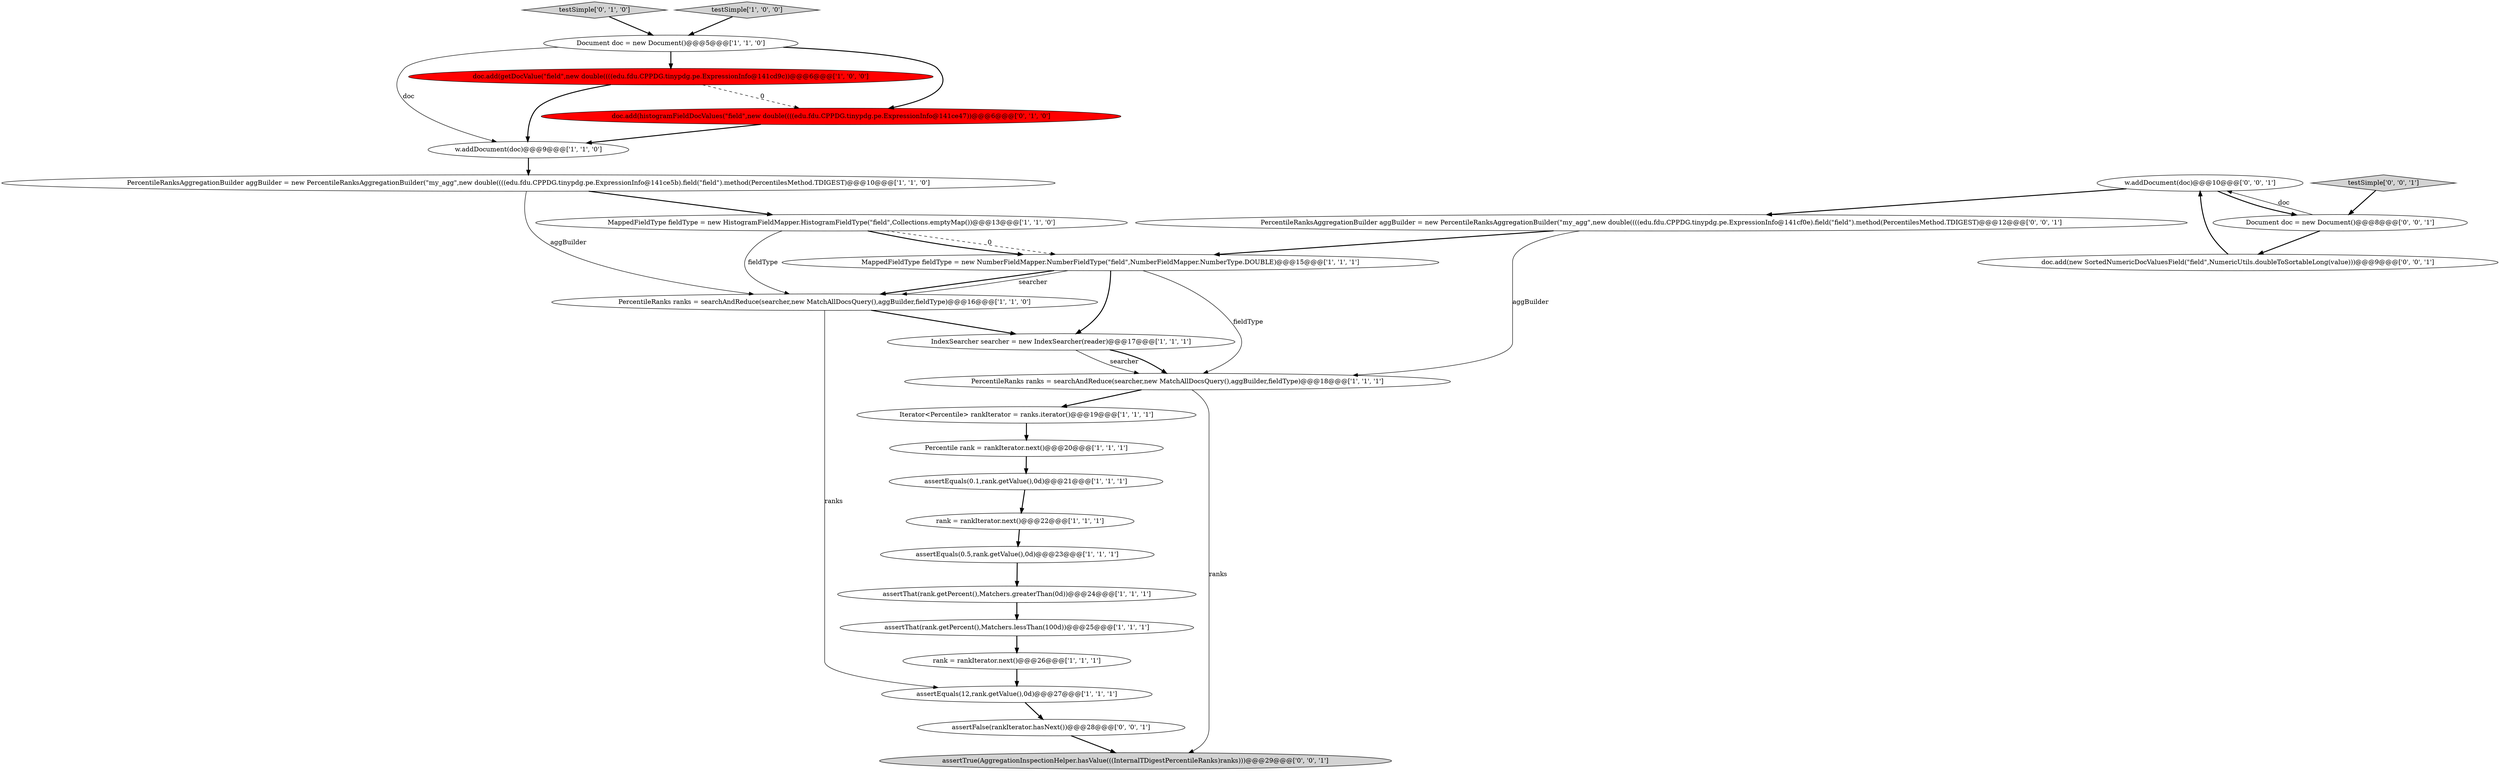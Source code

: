 digraph {
2 [style = filled, label = "assertThat(rank.getPercent(),Matchers.lessThan(100d))@@@25@@@['1', '1', '1']", fillcolor = white, shape = ellipse image = "AAA0AAABBB1BBB"];
27 [style = filled, label = "assertFalse(rankIterator.hasNext())@@@28@@@['0', '0', '1']", fillcolor = white, shape = ellipse image = "AAA0AAABBB3BBB"];
20 [style = filled, label = "testSimple['0', '1', '0']", fillcolor = lightgray, shape = diamond image = "AAA0AAABBB2BBB"];
16 [style = filled, label = "doc.add(getDocValue(\"field\",new double((((edu.fdu.CPPDG.tinypdg.pe.ExpressionInfo@141cd9c))@@@6@@@['1', '0', '0']", fillcolor = red, shape = ellipse image = "AAA1AAABBB1BBB"];
23 [style = filled, label = "assertTrue(AggregationInspectionHelper.hasValue(((InternalTDigestPercentileRanks)ranks)))@@@29@@@['0', '0', '1']", fillcolor = lightgray, shape = ellipse image = "AAA0AAABBB3BBB"];
22 [style = filled, label = "w.addDocument(doc)@@@10@@@['0', '0', '1']", fillcolor = white, shape = ellipse image = "AAA0AAABBB3BBB"];
6 [style = filled, label = "IndexSearcher searcher = new IndexSearcher(reader)@@@17@@@['1', '1', '1']", fillcolor = white, shape = ellipse image = "AAA0AAABBB1BBB"];
9 [style = filled, label = "w.addDocument(doc)@@@9@@@['1', '1', '0']", fillcolor = white, shape = ellipse image = "AAA0AAABBB1BBB"];
26 [style = filled, label = "testSimple['0', '0', '1']", fillcolor = lightgray, shape = diamond image = "AAA0AAABBB3BBB"];
4 [style = filled, label = "rank = rankIterator.next()@@@22@@@['1', '1', '1']", fillcolor = white, shape = ellipse image = "AAA0AAABBB1BBB"];
1 [style = filled, label = "MappedFieldType fieldType = new HistogramFieldMapper.HistogramFieldType(\"field\",Collections.emptyMap())@@@13@@@['1', '1', '0']", fillcolor = white, shape = ellipse image = "AAA0AAABBB1BBB"];
25 [style = filled, label = "doc.add(new SortedNumericDocValuesField(\"field\",NumericUtils.doubleToSortableLong(value)))@@@9@@@['0', '0', '1']", fillcolor = white, shape = ellipse image = "AAA0AAABBB3BBB"];
5 [style = filled, label = "Document doc = new Document()@@@5@@@['1', '1', '0']", fillcolor = white, shape = ellipse image = "AAA0AAABBB1BBB"];
0 [style = filled, label = "PercentileRanksAggregationBuilder aggBuilder = new PercentileRanksAggregationBuilder(\"my_agg\",new double((((edu.fdu.CPPDG.tinypdg.pe.ExpressionInfo@141ce5b).field(\"field\").method(PercentilesMethod.TDIGEST)@@@10@@@['1', '1', '0']", fillcolor = white, shape = ellipse image = "AAA0AAABBB1BBB"];
8 [style = filled, label = "rank = rankIterator.next()@@@26@@@['1', '1', '1']", fillcolor = white, shape = ellipse image = "AAA0AAABBB1BBB"];
10 [style = filled, label = "Iterator<Percentile> rankIterator = ranks.iterator()@@@19@@@['1', '1', '1']", fillcolor = white, shape = ellipse image = "AAA0AAABBB1BBB"];
24 [style = filled, label = "Document doc = new Document()@@@8@@@['0', '0', '1']", fillcolor = white, shape = ellipse image = "AAA0AAABBB3BBB"];
14 [style = filled, label = "assertEquals(0.5,rank.getValue(),0d)@@@23@@@['1', '1', '1']", fillcolor = white, shape = ellipse image = "AAA0AAABBB1BBB"];
11 [style = filled, label = "Percentile rank = rankIterator.next()@@@20@@@['1', '1', '1']", fillcolor = white, shape = ellipse image = "AAA0AAABBB1BBB"];
19 [style = filled, label = "doc.add(histogramFieldDocValues(\"field\",new double((((edu.fdu.CPPDG.tinypdg.pe.ExpressionInfo@141ce47))@@@6@@@['0', '1', '0']", fillcolor = red, shape = ellipse image = "AAA1AAABBB2BBB"];
17 [style = filled, label = "assertEquals(0.1,rank.getValue(),0d)@@@21@@@['1', '1', '1']", fillcolor = white, shape = ellipse image = "AAA0AAABBB1BBB"];
7 [style = filled, label = "PercentileRanks ranks = searchAndReduce(searcher,new MatchAllDocsQuery(),aggBuilder,fieldType)@@@18@@@['1', '1', '1']", fillcolor = white, shape = ellipse image = "AAA0AAABBB1BBB"];
13 [style = filled, label = "PercentileRanks ranks = searchAndReduce(searcher,new MatchAllDocsQuery(),aggBuilder,fieldType)@@@16@@@['1', '1', '0']", fillcolor = white, shape = ellipse image = "AAA0AAABBB1BBB"];
15 [style = filled, label = "assertEquals(12,rank.getValue(),0d)@@@27@@@['1', '1', '1']", fillcolor = white, shape = ellipse image = "AAA0AAABBB1BBB"];
18 [style = filled, label = "assertThat(rank.getPercent(),Matchers.greaterThan(0d))@@@24@@@['1', '1', '1']", fillcolor = white, shape = ellipse image = "AAA0AAABBB1BBB"];
21 [style = filled, label = "PercentileRanksAggregationBuilder aggBuilder = new PercentileRanksAggregationBuilder(\"my_agg\",new double((((edu.fdu.CPPDG.tinypdg.pe.ExpressionInfo@141cf0e).field(\"field\").method(PercentilesMethod.TDIGEST)@@@12@@@['0', '0', '1']", fillcolor = white, shape = ellipse image = "AAA0AAABBB3BBB"];
12 [style = filled, label = "MappedFieldType fieldType = new NumberFieldMapper.NumberFieldType(\"field\",NumberFieldMapper.NumberType.DOUBLE)@@@15@@@['1', '1', '1']", fillcolor = white, shape = ellipse image = "AAA0AAABBB1BBB"];
3 [style = filled, label = "testSimple['1', '0', '0']", fillcolor = lightgray, shape = diamond image = "AAA0AAABBB1BBB"];
4->14 [style = bold, label=""];
8->15 [style = bold, label=""];
9->0 [style = bold, label=""];
25->22 [style = bold, label=""];
16->19 [style = dashed, label="0"];
7->10 [style = bold, label=""];
24->22 [style = solid, label="doc"];
0->13 [style = solid, label="aggBuilder"];
17->4 [style = bold, label=""];
22->21 [style = bold, label=""];
21->7 [style = solid, label="aggBuilder"];
18->2 [style = bold, label=""];
26->24 [style = bold, label=""];
12->6 [style = bold, label=""];
13->15 [style = solid, label="ranks"];
20->5 [style = bold, label=""];
21->12 [style = bold, label=""];
5->16 [style = bold, label=""];
5->19 [style = bold, label=""];
12->13 [style = bold, label=""];
1->12 [style = dashed, label="0"];
3->5 [style = bold, label=""];
7->23 [style = solid, label="ranks"];
19->9 [style = bold, label=""];
0->1 [style = bold, label=""];
24->25 [style = bold, label=""];
1->12 [style = bold, label=""];
12->7 [style = solid, label="fieldType"];
11->17 [style = bold, label=""];
14->18 [style = bold, label=""];
27->23 [style = bold, label=""];
12->13 [style = solid, label="searcher"];
6->7 [style = solid, label="searcher"];
22->24 [style = bold, label=""];
13->6 [style = bold, label=""];
6->7 [style = bold, label=""];
15->27 [style = bold, label=""];
5->9 [style = solid, label="doc"];
16->9 [style = bold, label=""];
2->8 [style = bold, label=""];
1->13 [style = solid, label="fieldType"];
10->11 [style = bold, label=""];
}
